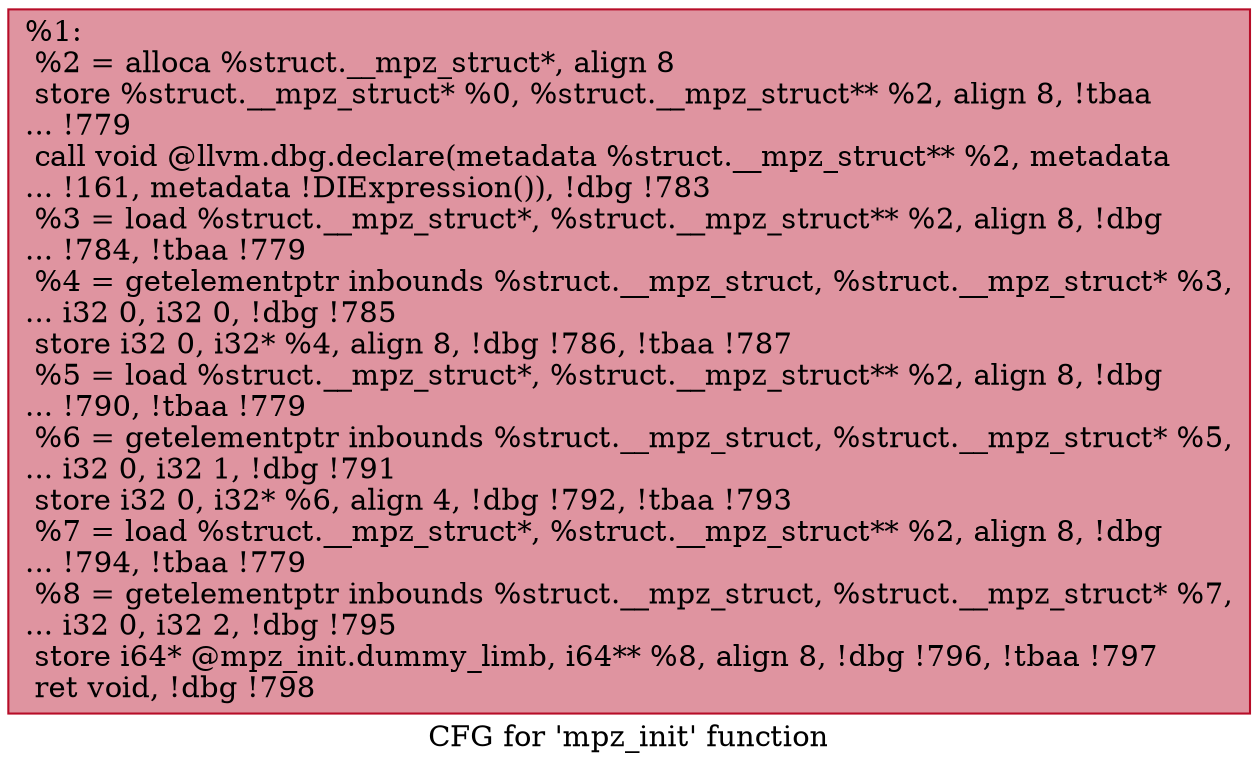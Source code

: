digraph "CFG for 'mpz_init' function" {
	label="CFG for 'mpz_init' function";

	Node0x1b878d0 [shape=record,color="#b70d28ff", style=filled, fillcolor="#b70d2870",label="{%1:\l  %2 = alloca %struct.__mpz_struct*, align 8\l  store %struct.__mpz_struct* %0, %struct.__mpz_struct** %2, align 8, !tbaa\l... !779\l  call void @llvm.dbg.declare(metadata %struct.__mpz_struct** %2, metadata\l... !161, metadata !DIExpression()), !dbg !783\l  %3 = load %struct.__mpz_struct*, %struct.__mpz_struct** %2, align 8, !dbg\l... !784, !tbaa !779\l  %4 = getelementptr inbounds %struct.__mpz_struct, %struct.__mpz_struct* %3,\l... i32 0, i32 0, !dbg !785\l  store i32 0, i32* %4, align 8, !dbg !786, !tbaa !787\l  %5 = load %struct.__mpz_struct*, %struct.__mpz_struct** %2, align 8, !dbg\l... !790, !tbaa !779\l  %6 = getelementptr inbounds %struct.__mpz_struct, %struct.__mpz_struct* %5,\l... i32 0, i32 1, !dbg !791\l  store i32 0, i32* %6, align 4, !dbg !792, !tbaa !793\l  %7 = load %struct.__mpz_struct*, %struct.__mpz_struct** %2, align 8, !dbg\l... !794, !tbaa !779\l  %8 = getelementptr inbounds %struct.__mpz_struct, %struct.__mpz_struct* %7,\l... i32 0, i32 2, !dbg !795\l  store i64* @mpz_init.dummy_limb, i64** %8, align 8, !dbg !796, !tbaa !797\l  ret void, !dbg !798\l}"];
}
